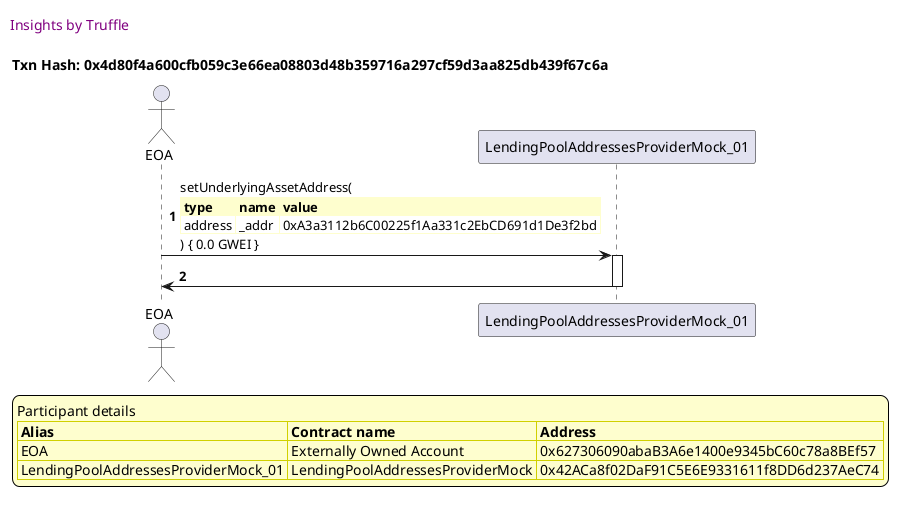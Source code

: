 

@startuml

autonumber
skinparam legendBackgroundColor #FEFECE

<style>
      header {
        HorizontalAlignment left
        FontColor purple
        FontSize 14
        Padding 10
      }
    </style>

header Insights by Truffle

title Txn Hash: 0x4d80f4a600cfb059c3e66ea08803d48b359716a297cf59d3aa825db439f67c6a


actor EOA as "EOA"
participant LendingPoolAddressesProviderMock_01 as "LendingPoolAddressesProviderMock_01"

"EOA" -> "LendingPoolAddressesProviderMock_01" ++: setUnderlyingAssetAddress(\n\
<#FEFECE,#FEFECE>|= type |= name |= value |\n\
| address | _addr | 0xA3a3112b6C00225f1Aa331c2EbCD691d1De3f2bd |\n\
) { 0.0 GWEI }
"LendingPoolAddressesProviderMock_01" -> "EOA" --: 

legend
Participant details
<#FEFECE,#D0D000>|= Alias |= Contract name |= Address |
<#FEFECE>| EOA | Externally Owned Account | 0x627306090abaB3A6e1400e9345bC60c78a8BEf57 |
<#FEFECE>| LendingPoolAddressesProviderMock_01 | LendingPoolAddressesProviderMock | 0x42ACa8f02DaF91C5E6E9331611f8DD6d237AeC74 |
endlegend

@enduml